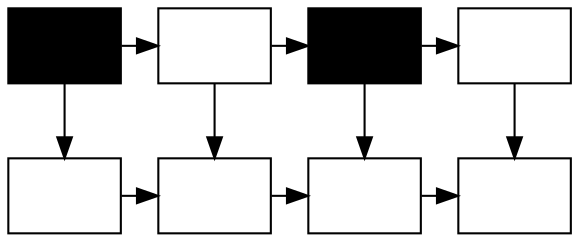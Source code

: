 digraph G {
	node [shape=box style=filled]
	rankdir=TB
	subgraph child {
		rank=same
		1 [label=black color=black group=1]
		2 [label="" fillcolor=white group=2]
		3 [label=black color=black group=3]
		4 [label="" fillcolor=white group=0]
	}
	subgraph child1 {
		rank=same
		5 [label="" fillcolor=white group=1]
		6 [label="" fillcolor=white group=2]
		7 [label="" fillcolor=white group=3]
		8 [label="" fillcolor=white group=0]
	}
	1 -> 5
	1 -> 2
	2 -> 6
	2 -> 3
	3 -> 7
	3 -> 4
	4 -> 8
	5 -> 6
	6 -> 7
	7 -> 8
}
